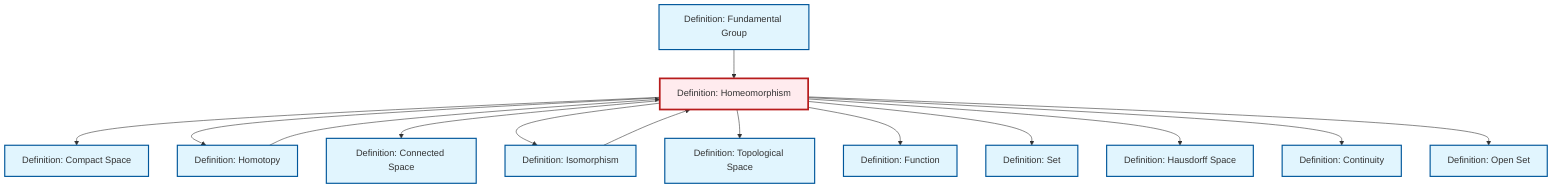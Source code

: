 graph TD
    classDef definition fill:#e1f5fe,stroke:#01579b,stroke-width:2px
    classDef theorem fill:#f3e5f5,stroke:#4a148c,stroke-width:2px
    classDef axiom fill:#fff3e0,stroke:#e65100,stroke-width:2px
    classDef example fill:#e8f5e9,stroke:#1b5e20,stroke-width:2px
    classDef current fill:#ffebee,stroke:#b71c1c,stroke-width:3px
    def-fundamental-group["Definition: Fundamental Group"]:::definition
    def-set["Definition: Set"]:::definition
    def-topological-space["Definition: Topological Space"]:::definition
    def-hausdorff["Definition: Hausdorff Space"]:::definition
    def-compact["Definition: Compact Space"]:::definition
    def-open-set["Definition: Open Set"]:::definition
    def-connected["Definition: Connected Space"]:::definition
    def-function["Definition: Function"]:::definition
    def-continuity["Definition: Continuity"]:::definition
    def-homotopy["Definition: Homotopy"]:::definition
    def-homeomorphism["Definition: Homeomorphism"]:::definition
    def-isomorphism["Definition: Isomorphism"]:::definition
    def-homeomorphism --> def-compact
    def-homeomorphism --> def-homotopy
    def-isomorphism --> def-homeomorphism
    def-fundamental-group --> def-homeomorphism
    def-homeomorphism --> def-connected
    def-homeomorphism --> def-isomorphism
    def-homotopy --> def-homeomorphism
    def-homeomorphism --> def-topological-space
    def-homeomorphism --> def-function
    def-homeomorphism --> def-set
    def-homeomorphism --> def-hausdorff
    def-homeomorphism --> def-continuity
    def-homeomorphism --> def-open-set
    class def-homeomorphism current